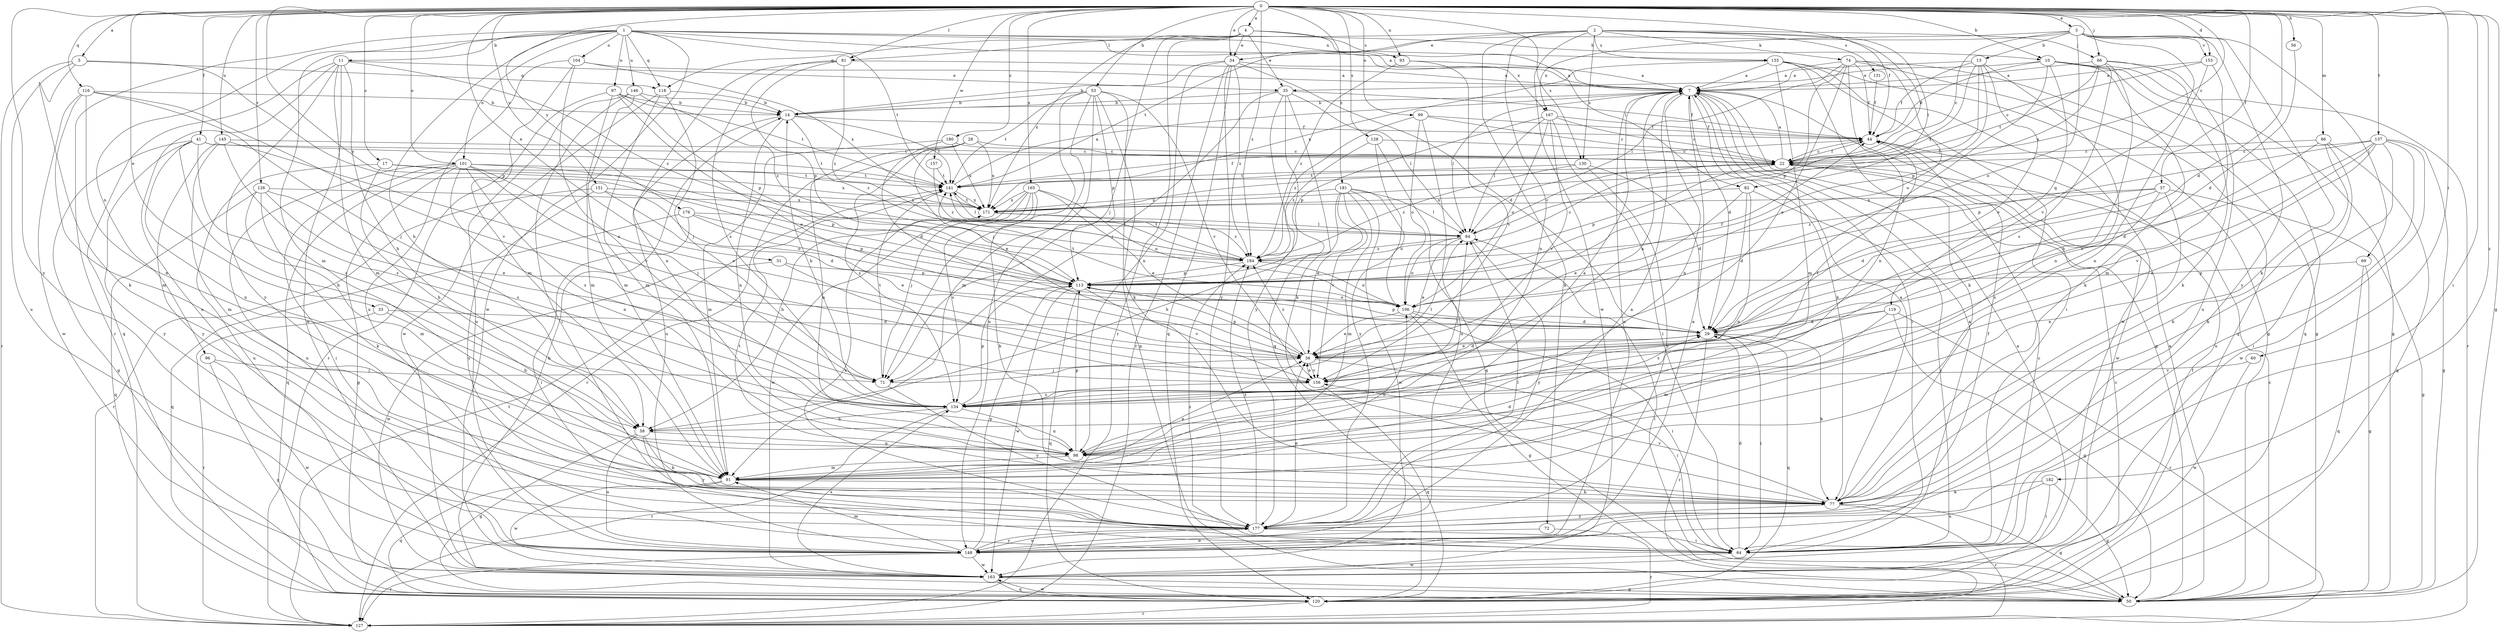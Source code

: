 strict digraph  {
0;
1;
2;
3;
4;
5;
7;
10;
11;
13;
14;
17;
22;
28;
29;
31;
33;
34;
35;
36;
37;
41;
44;
50;
53;
56;
58;
60;
64;
66;
69;
71;
72;
74;
77;
81;
82;
84;
86;
91;
93;
96;
97;
98;
99;
101;
104;
106;
113;
116;
118;
119;
120;
126;
127;
128;
130;
131;
133;
134;
137;
141;
145;
146;
148;
151;
153;
156;
157;
163;
165;
167;
171;
176;
177;
180;
181;
182;
184;
0 -> 3  [label=a];
0 -> 4  [label=a];
0 -> 5  [label=a];
0 -> 10  [label=b];
0 -> 17  [label=c];
0 -> 22  [label=c];
0 -> 29  [label=d];
0 -> 31  [label=e];
0 -> 33  [label=e];
0 -> 34  [label=e];
0 -> 37  [label=f];
0 -> 41  [label=f];
0 -> 44  [label=f];
0 -> 50  [label=g];
0 -> 53  [label=h];
0 -> 56  [label=h];
0 -> 60  [label=i];
0 -> 64  [label=i];
0 -> 66  [label=j];
0 -> 81  [label=l];
0 -> 86  [label=m];
0 -> 93  [label=n];
0 -> 99  [label=o];
0 -> 101  [label=o];
0 -> 113  [label=p];
0 -> 116  [label=q];
0 -> 126  [label=r];
0 -> 128  [label=s];
0 -> 130  [label=s];
0 -> 137  [label=t];
0 -> 145  [label=u];
0 -> 151  [label=v];
0 -> 157  [label=w];
0 -> 165  [label=x];
0 -> 176  [label=y];
0 -> 177  [label=y];
0 -> 180  [label=z];
0 -> 181  [label=z];
0 -> 182  [label=z];
0 -> 184  [label=z];
0 -> 153  [label=d];
1 -> 7  [label=a];
1 -> 10  [label=b];
1 -> 11  [label=b];
1 -> 58  [label=h];
1 -> 91  [label=m];
1 -> 93  [label=n];
1 -> 96  [label=n];
1 -> 97  [label=n];
1 -> 101  [label=o];
1 -> 104  [label=o];
1 -> 118  [label=q];
1 -> 127  [label=r];
1 -> 141  [label=t];
1 -> 146  [label=u];
1 -> 163  [label=w];
1 -> 167  [label=x];
2 -> 22  [label=c];
2 -> 66  [label=j];
2 -> 72  [label=k];
2 -> 74  [label=k];
2 -> 81  [label=l];
2 -> 82  [label=l];
2 -> 98  [label=n];
2 -> 130  [label=s];
2 -> 131  [label=s];
2 -> 133  [label=s];
2 -> 141  [label=t];
2 -> 163  [label=w];
3 -> 13  [label=b];
3 -> 22  [label=c];
3 -> 34  [label=e];
3 -> 69  [label=j];
3 -> 77  [label=k];
3 -> 106  [label=o];
3 -> 153  [label=v];
3 -> 156  [label=v];
3 -> 167  [label=x];
3 -> 177  [label=y];
4 -> 34  [label=e];
4 -> 35  [label=e];
4 -> 71  [label=j];
4 -> 82  [label=l];
4 -> 118  [label=q];
4 -> 127  [label=r];
4 -> 133  [label=s];
4 -> 171  [label=x];
5 -> 77  [label=k];
5 -> 113  [label=p];
5 -> 118  [label=q];
5 -> 127  [label=r];
5 -> 148  [label=u];
7 -> 14  [label=b];
7 -> 29  [label=d];
7 -> 50  [label=g];
7 -> 64  [label=i];
7 -> 77  [label=k];
7 -> 84  [label=l];
7 -> 98  [label=n];
7 -> 148  [label=u];
10 -> 29  [label=d];
10 -> 35  [label=e];
10 -> 44  [label=f];
10 -> 50  [label=g];
10 -> 77  [label=k];
10 -> 119  [label=q];
10 -> 120  [label=q];
10 -> 127  [label=r];
11 -> 35  [label=e];
11 -> 58  [label=h];
11 -> 91  [label=m];
11 -> 120  [label=q];
11 -> 148  [label=u];
11 -> 163  [label=w];
11 -> 177  [label=y];
11 -> 184  [label=z];
13 -> 7  [label=a];
13 -> 36  [label=e];
13 -> 44  [label=f];
13 -> 84  [label=l];
13 -> 98  [label=n];
13 -> 113  [label=p];
13 -> 171  [label=x];
14 -> 44  [label=f];
14 -> 98  [label=n];
14 -> 141  [label=t];
14 -> 148  [label=u];
14 -> 184  [label=z];
17 -> 58  [label=h];
17 -> 141  [label=t];
17 -> 148  [label=u];
17 -> 171  [label=x];
22 -> 7  [label=a];
22 -> 44  [label=f];
22 -> 113  [label=p];
22 -> 141  [label=t];
28 -> 22  [label=c];
28 -> 36  [label=e];
28 -> 98  [label=n];
28 -> 127  [label=r];
28 -> 134  [label=s];
28 -> 171  [label=x];
29 -> 36  [label=e];
29 -> 64  [label=i];
29 -> 77  [label=k];
29 -> 113  [label=p];
29 -> 120  [label=q];
29 -> 127  [label=r];
31 -> 113  [label=p];
31 -> 156  [label=v];
31 -> 163  [label=w];
33 -> 29  [label=d];
33 -> 58  [label=h];
33 -> 127  [label=r];
34 -> 7  [label=a];
34 -> 14  [label=b];
34 -> 29  [label=d];
34 -> 98  [label=n];
34 -> 120  [label=q];
34 -> 127  [label=r];
34 -> 177  [label=y];
34 -> 184  [label=z];
35 -> 14  [label=b];
35 -> 44  [label=f];
35 -> 71  [label=j];
35 -> 77  [label=k];
35 -> 84  [label=l];
35 -> 120  [label=q];
35 -> 177  [label=y];
36 -> 29  [label=d];
36 -> 64  [label=i];
36 -> 71  [label=j];
36 -> 113  [label=p];
36 -> 156  [label=v];
36 -> 184  [label=z];
37 -> 29  [label=d];
37 -> 50  [label=g];
37 -> 98  [label=n];
37 -> 134  [label=s];
37 -> 171  [label=x];
37 -> 184  [label=z];
41 -> 22  [label=c];
41 -> 50  [label=g];
41 -> 58  [label=h];
41 -> 98  [label=n];
41 -> 134  [label=s];
41 -> 141  [label=t];
41 -> 177  [label=y];
44 -> 22  [label=c];
44 -> 163  [label=w];
50 -> 7  [label=a];
50 -> 14  [label=b];
50 -> 22  [label=c];
50 -> 84  [label=l];
53 -> 14  [label=b];
53 -> 50  [label=g];
53 -> 71  [label=j];
53 -> 77  [label=k];
53 -> 91  [label=m];
53 -> 113  [label=p];
53 -> 141  [label=t];
53 -> 148  [label=u];
53 -> 156  [label=v];
56 -> 29  [label=d];
58 -> 50  [label=g];
58 -> 77  [label=k];
58 -> 98  [label=n];
58 -> 148  [label=u];
58 -> 177  [label=y];
60 -> 156  [label=v];
60 -> 163  [label=w];
64 -> 7  [label=a];
64 -> 22  [label=c];
64 -> 29  [label=d];
64 -> 163  [label=w];
64 -> 184  [label=z];
66 -> 7  [label=a];
66 -> 58  [label=h];
66 -> 77  [label=k];
66 -> 134  [label=s];
66 -> 141  [label=t];
66 -> 148  [label=u];
66 -> 171  [label=x];
69 -> 50  [label=g];
69 -> 113  [label=p];
69 -> 120  [label=q];
71 -> 84  [label=l];
71 -> 141  [label=t];
71 -> 177  [label=y];
72 -> 127  [label=r];
72 -> 148  [label=u];
74 -> 7  [label=a];
74 -> 36  [label=e];
74 -> 44  [label=f];
74 -> 50  [label=g];
74 -> 84  [label=l];
74 -> 98  [label=n];
74 -> 106  [label=o];
74 -> 113  [label=p];
74 -> 120  [label=q];
77 -> 7  [label=a];
77 -> 50  [label=g];
77 -> 127  [label=r];
77 -> 141  [label=t];
77 -> 156  [label=v];
77 -> 177  [label=y];
81 -> 7  [label=a];
81 -> 98  [label=n];
81 -> 113  [label=p];
81 -> 134  [label=s];
81 -> 184  [label=z];
82 -> 29  [label=d];
82 -> 36  [label=e];
82 -> 64  [label=i];
82 -> 98  [label=n];
82 -> 171  [label=x];
84 -> 22  [label=c];
84 -> 36  [label=e];
84 -> 106  [label=o];
84 -> 177  [label=y];
84 -> 184  [label=z];
86 -> 22  [label=c];
86 -> 36  [label=e];
86 -> 64  [label=i];
86 -> 77  [label=k];
86 -> 120  [label=q];
91 -> 29  [label=d];
91 -> 36  [label=e];
91 -> 77  [label=k];
91 -> 106  [label=o];
91 -> 120  [label=q];
91 -> 163  [label=w];
93 -> 7  [label=a];
93 -> 156  [label=v];
93 -> 184  [label=z];
96 -> 50  [label=g];
96 -> 71  [label=j];
96 -> 163  [label=w];
97 -> 14  [label=b];
97 -> 36  [label=e];
97 -> 91  [label=m];
97 -> 113  [label=p];
97 -> 127  [label=r];
97 -> 141  [label=t];
98 -> 7  [label=a];
98 -> 91  [label=m];
98 -> 113  [label=p];
99 -> 22  [label=c];
99 -> 44  [label=f];
99 -> 106  [label=o];
99 -> 148  [label=u];
99 -> 184  [label=z];
101 -> 36  [label=e];
101 -> 50  [label=g];
101 -> 64  [label=i];
101 -> 71  [label=j];
101 -> 98  [label=n];
101 -> 113  [label=p];
101 -> 120  [label=q];
101 -> 134  [label=s];
101 -> 141  [label=t];
101 -> 148  [label=u];
104 -> 7  [label=a];
104 -> 91  [label=m];
104 -> 134  [label=s];
104 -> 148  [label=u];
104 -> 171  [label=x];
106 -> 29  [label=d];
106 -> 36  [label=e];
106 -> 44  [label=f];
106 -> 50  [label=g];
106 -> 64  [label=i];
106 -> 141  [label=t];
113 -> 106  [label=o];
113 -> 120  [label=q];
113 -> 156  [label=v];
113 -> 163  [label=w];
116 -> 14  [label=b];
116 -> 71  [label=j];
116 -> 91  [label=m];
116 -> 98  [label=n];
116 -> 156  [label=v];
116 -> 163  [label=w];
118 -> 14  [label=b];
118 -> 71  [label=j];
118 -> 91  [label=m];
118 -> 163  [label=w];
119 -> 29  [label=d];
119 -> 50  [label=g];
119 -> 91  [label=m];
119 -> 127  [label=r];
119 -> 134  [label=s];
120 -> 7  [label=a];
120 -> 22  [label=c];
120 -> 44  [label=f];
120 -> 127  [label=r];
120 -> 163  [label=w];
126 -> 36  [label=e];
126 -> 77  [label=k];
126 -> 91  [label=m];
126 -> 120  [label=q];
126 -> 134  [label=s];
126 -> 171  [label=x];
127 -> 141  [label=t];
128 -> 22  [label=c];
128 -> 50  [label=g];
128 -> 177  [label=y];
128 -> 184  [label=z];
130 -> 29  [label=d];
130 -> 141  [label=t];
130 -> 177  [label=y];
130 -> 184  [label=z];
131 -> 44  [label=f];
133 -> 7  [label=a];
133 -> 50  [label=g];
133 -> 64  [label=i];
133 -> 77  [label=k];
133 -> 91  [label=m];
133 -> 163  [label=w];
133 -> 171  [label=x];
134 -> 7  [label=a];
134 -> 14  [label=b];
134 -> 44  [label=f];
134 -> 58  [label=h];
134 -> 84  [label=l];
134 -> 98  [label=n];
134 -> 113  [label=p];
134 -> 127  [label=r];
137 -> 22  [label=c];
137 -> 29  [label=d];
137 -> 50  [label=g];
137 -> 77  [label=k];
137 -> 113  [label=p];
137 -> 134  [label=s];
137 -> 148  [label=u];
137 -> 156  [label=v];
137 -> 163  [label=w];
141 -> 7  [label=a];
141 -> 44  [label=f];
141 -> 84  [label=l];
141 -> 171  [label=x];
145 -> 22  [label=c];
145 -> 91  [label=m];
145 -> 134  [label=s];
145 -> 156  [label=v];
145 -> 177  [label=y];
146 -> 14  [label=b];
146 -> 64  [label=i];
146 -> 91  [label=m];
146 -> 148  [label=u];
146 -> 184  [label=z];
148 -> 7  [label=a];
148 -> 91  [label=m];
148 -> 113  [label=p];
148 -> 127  [label=r];
148 -> 163  [label=w];
148 -> 177  [label=y];
151 -> 29  [label=d];
151 -> 106  [label=o];
151 -> 127  [label=r];
151 -> 171  [label=x];
151 -> 177  [label=y];
153 -> 7  [label=a];
153 -> 22  [label=c];
153 -> 91  [label=m];
153 -> 98  [label=n];
156 -> 36  [label=e];
156 -> 120  [label=q];
156 -> 134  [label=s];
157 -> 141  [label=t];
157 -> 184  [label=z];
163 -> 50  [label=g];
163 -> 120  [label=q];
163 -> 134  [label=s];
165 -> 36  [label=e];
165 -> 58  [label=h];
165 -> 71  [label=j];
165 -> 77  [label=k];
165 -> 106  [label=o];
165 -> 134  [label=s];
165 -> 163  [label=w];
165 -> 171  [label=x];
167 -> 22  [label=c];
167 -> 44  [label=f];
167 -> 64  [label=i];
167 -> 84  [label=l];
167 -> 106  [label=o];
167 -> 113  [label=p];
167 -> 156  [label=v];
171 -> 84  [label=l];
171 -> 141  [label=t];
171 -> 184  [label=z];
176 -> 36  [label=e];
176 -> 64  [label=i];
176 -> 84  [label=l];
176 -> 113  [label=p];
176 -> 120  [label=q];
177 -> 7  [label=a];
177 -> 36  [label=e];
177 -> 44  [label=f];
177 -> 64  [label=i];
177 -> 84  [label=l];
177 -> 148  [label=u];
177 -> 171  [label=x];
177 -> 184  [label=z];
180 -> 22  [label=c];
180 -> 29  [label=d];
180 -> 91  [label=m];
180 -> 171  [label=x];
181 -> 36  [label=e];
181 -> 58  [label=h];
181 -> 84  [label=l];
181 -> 91  [label=m];
181 -> 106  [label=o];
181 -> 156  [label=v];
181 -> 163  [label=w];
181 -> 171  [label=x];
182 -> 50  [label=g];
182 -> 64  [label=i];
182 -> 77  [label=k];
182 -> 148  [label=u];
184 -> 22  [label=c];
184 -> 106  [label=o];
184 -> 113  [label=p];
184 -> 141  [label=t];
}
